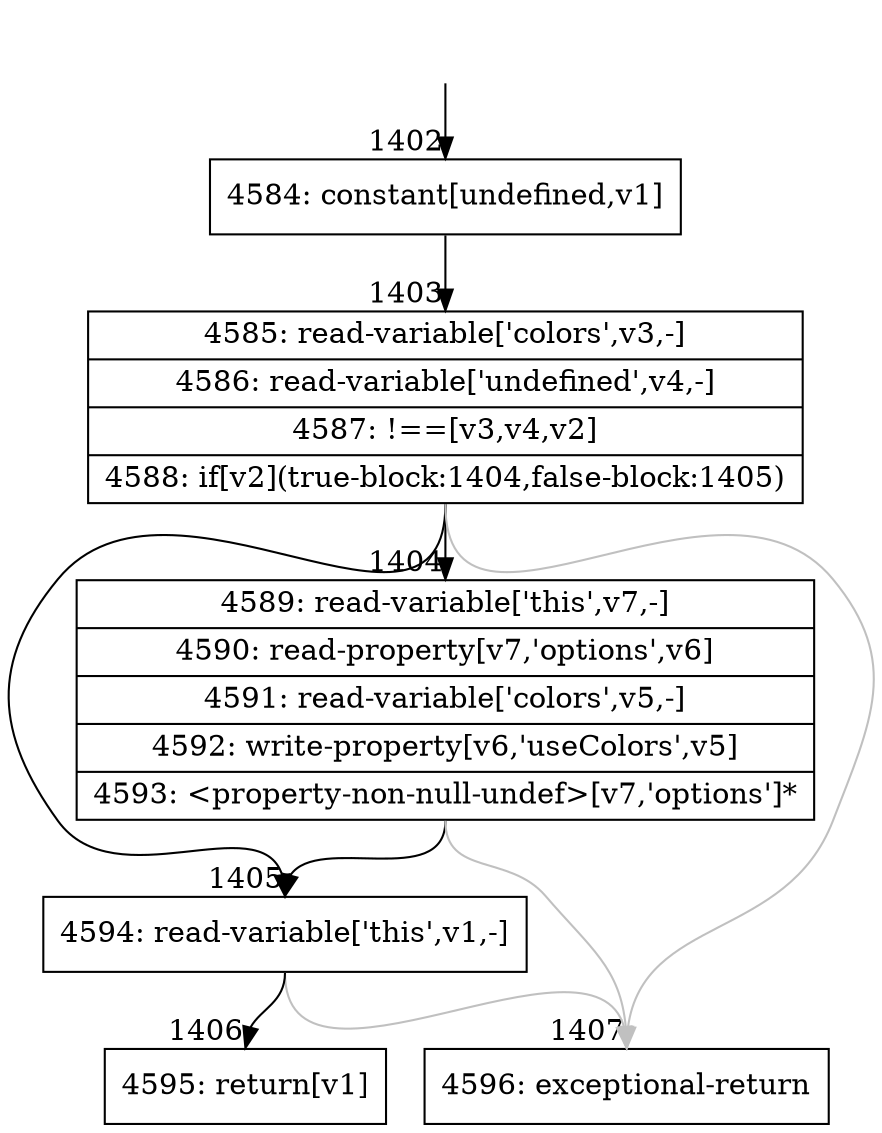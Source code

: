 digraph {
rankdir="TD"
BB_entry133[shape=none,label=""];
BB_entry133 -> BB1402 [tailport=s, headport=n, headlabel="    1402"]
BB1402 [shape=record label="{4584: constant[undefined,v1]}" ] 
BB1402 -> BB1403 [tailport=s, headport=n, headlabel="      1403"]
BB1403 [shape=record label="{4585: read-variable['colors',v3,-]|4586: read-variable['undefined',v4,-]|4587: !==[v3,v4,v2]|4588: if[v2](true-block:1404,false-block:1405)}" ] 
BB1403 -> BB1404 [tailport=s, headport=n, headlabel="      1404"]
BB1403 -> BB1405 [tailport=s, headport=n, headlabel="      1405"]
BB1403 -> BB1407 [tailport=s, headport=n, color=gray, headlabel="      1407"]
BB1404 [shape=record label="{4589: read-variable['this',v7,-]|4590: read-property[v7,'options',v6]|4591: read-variable['colors',v5,-]|4592: write-property[v6,'useColors',v5]|4593: \<property-non-null-undef\>[v7,'options']*}" ] 
BB1404 -> BB1405 [tailport=s, headport=n]
BB1404 -> BB1407 [tailport=s, headport=n, color=gray]
BB1405 [shape=record label="{4594: read-variable['this',v1,-]}" ] 
BB1405 -> BB1406 [tailport=s, headport=n, headlabel="      1406"]
BB1405 -> BB1407 [tailport=s, headport=n, color=gray]
BB1406 [shape=record label="{4595: return[v1]}" ] 
BB1407 [shape=record label="{4596: exceptional-return}" ] 
//#$~ 1727
}
